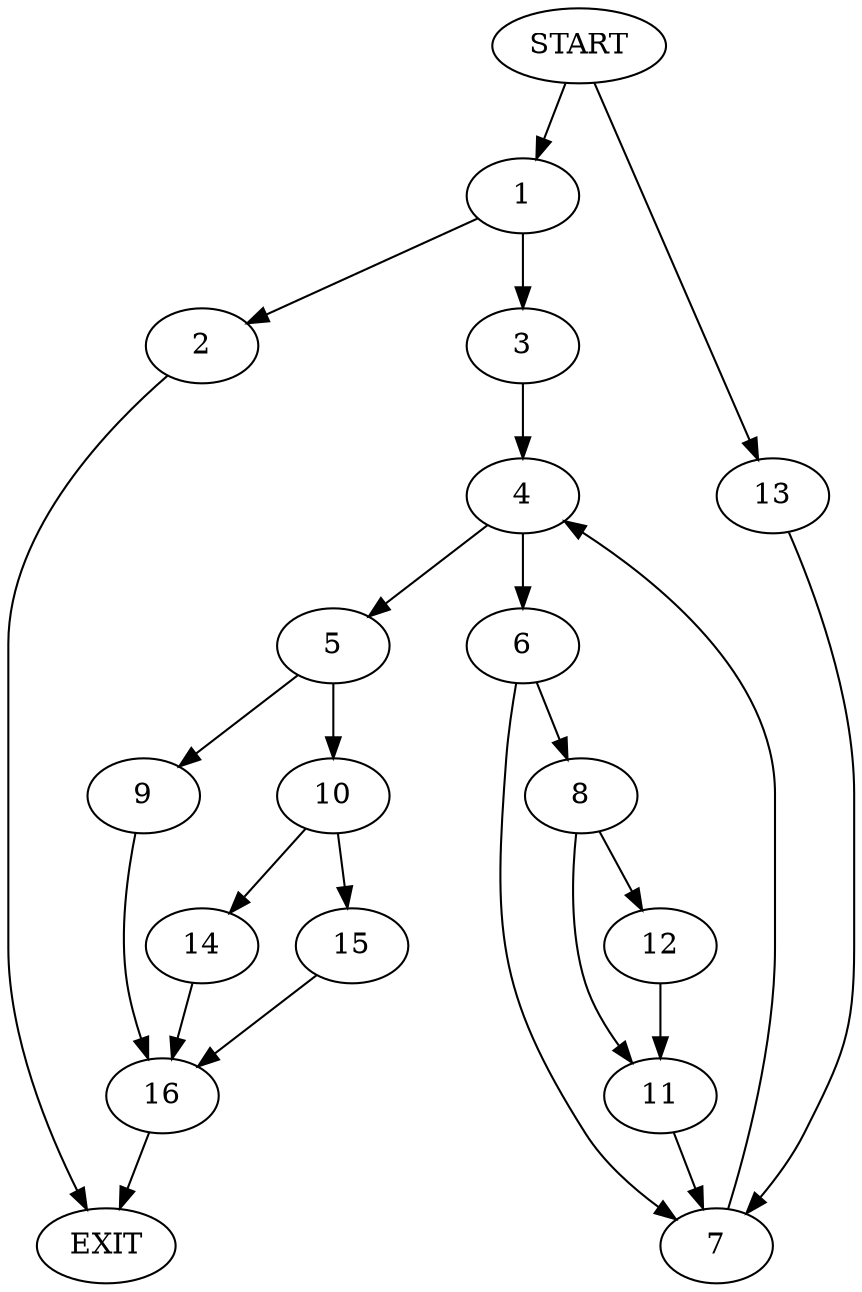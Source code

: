digraph {
0 [label="START"]
17 [label="EXIT"]
0 -> 1
1 -> 2
1 -> 3
2 -> 17
3 -> 4
4 -> 5
4 -> 6
6 -> 7
6 -> 8
5 -> 9
5 -> 10
7 -> 4
8 -> 11
8 -> 12
12 -> 11
11 -> 7
0 -> 13
13 -> 7
10 -> 14
10 -> 15
9 -> 16
16 -> 17
15 -> 16
14 -> 16
}
